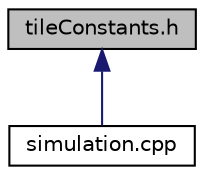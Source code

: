digraph "tileConstants.h"
{
 // LATEX_PDF_SIZE
  edge [fontname="Helvetica",fontsize="10",labelfontname="Helvetica",labelfontsize="10"];
  node [fontname="Helvetica",fontsize="10",shape=record];
  Node1 [label="tileConstants.h",height=0.2,width=0.4,color="black", fillcolor="grey75", style="filled", fontcolor="black",tooltip="Contains constant values used for testing purposes in the simulation.cpp file."];
  Node1 -> Node2 [dir="back",color="midnightblue",fontsize="10",style="solid",fontname="Helvetica"];
  Node2 [label="simulation.cpp",height=0.2,width=0.4,color="black", fillcolor="white", style="filled",URL="$simulation_8cpp.html",tooltip="Simulation of an ecosystem of Fish and Sharks which each have different behaviours,..."];
}
